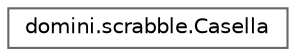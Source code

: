digraph "Jerarquia Gràfica de la Classe"
{
 // INTERACTIVE_SVG=YES
 // LATEX_PDF_SIZE
  bgcolor="transparent";
  edge [fontname=Helvetica,fontsize=10,labelfontname=Helvetica,labelfontsize=10];
  node [fontname=Helvetica,fontsize=10,shape=box,height=0.2,width=0.4];
  rankdir="LR";
  Node0 [id="Node000000",label="domini.scrabble.Casella",height=0.2,width=0.4,color="grey40", fillcolor="white", style="filled",URL="$classdomini_1_1scrabble_1_1_casella.html",tooltip="Representa una casella del tauler d'Scrabble."];
}
